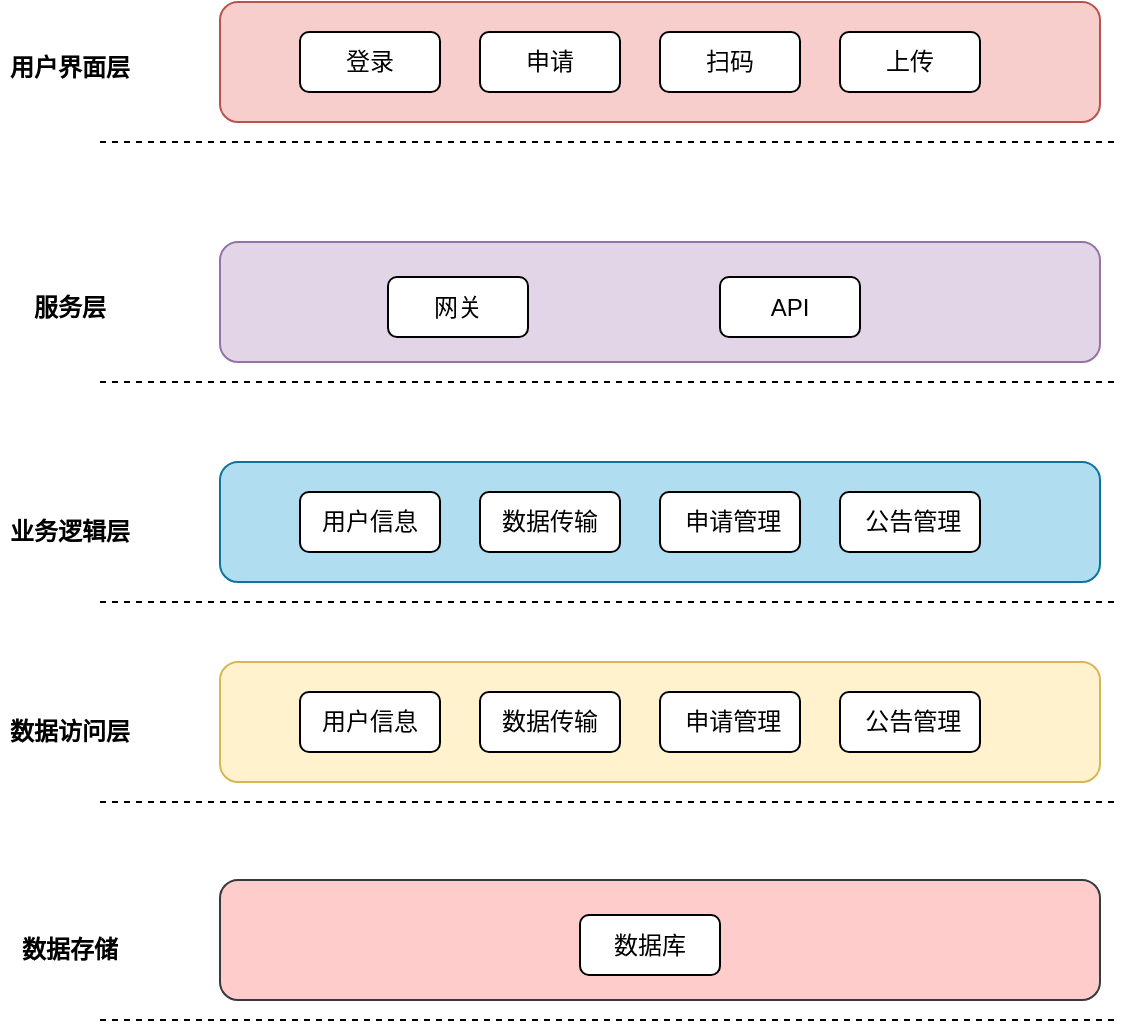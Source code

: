 <mxfile version="17.4.6" type="github">
  <diagram id="nVoad-soVBJq0G3bexUC" name="Page-1">
    <mxGraphModel dx="1038" dy="547" grid="1" gridSize="10" guides="1" tooltips="1" connect="1" arrows="1" fold="1" page="1" pageScale="1" pageWidth="827" pageHeight="1169" math="0" shadow="0">
      <root>
        <mxCell id="0" />
        <mxCell id="1" parent="0" />
        <mxCell id="fgh7MTlKyLZ9zczD1ho1-2" value="" style="endArrow=none;dashed=1;html=1;rounded=0;" edge="1" parent="1">
          <mxGeometry width="50" height="50" relative="1" as="geometry">
            <mxPoint x="200" y="180" as="sourcePoint" />
            <mxPoint x="710" y="180" as="targetPoint" />
          </mxGeometry>
        </mxCell>
        <mxCell id="fgh7MTlKyLZ9zczD1ho1-4" value="" style="rounded=1;whiteSpace=wrap;html=1;fillColor=#f8cecc;strokeColor=#b85450;" vertex="1" parent="1">
          <mxGeometry x="260" y="110" width="440" height="60" as="geometry" />
        </mxCell>
        <mxCell id="fgh7MTlKyLZ9zczD1ho1-5" value="登录" style="rounded=1;whiteSpace=wrap;html=1;" vertex="1" parent="1">
          <mxGeometry x="300" y="125" width="70" height="30" as="geometry" />
        </mxCell>
        <mxCell id="fgh7MTlKyLZ9zczD1ho1-6" value="申请" style="rounded=1;whiteSpace=wrap;html=1;" vertex="1" parent="1">
          <mxGeometry x="390" y="125" width="70" height="30" as="geometry" />
        </mxCell>
        <mxCell id="fgh7MTlKyLZ9zczD1ho1-7" value="扫码" style="rounded=1;whiteSpace=wrap;html=1;" vertex="1" parent="1">
          <mxGeometry x="480" y="125" width="70" height="30" as="geometry" />
        </mxCell>
        <mxCell id="fgh7MTlKyLZ9zczD1ho1-8" value="上传" style="rounded=1;whiteSpace=wrap;html=1;" vertex="1" parent="1">
          <mxGeometry x="570" y="125" width="70" height="30" as="geometry" />
        </mxCell>
        <mxCell id="fgh7MTlKyLZ9zczD1ho1-9" value="用户界面层" style="text;html=1;strokeColor=none;fillColor=none;align=center;verticalAlign=middle;whiteSpace=wrap;rounded=0;fontStyle=1" vertex="1" parent="1">
          <mxGeometry x="150" y="130" width="70" height="25" as="geometry" />
        </mxCell>
        <mxCell id="fgh7MTlKyLZ9zczD1ho1-10" value="" style="endArrow=none;dashed=1;html=1;rounded=0;" edge="1" parent="1">
          <mxGeometry width="50" height="50" relative="1" as="geometry">
            <mxPoint x="200" y="300" as="sourcePoint" />
            <mxPoint x="710" y="300" as="targetPoint" />
          </mxGeometry>
        </mxCell>
        <mxCell id="fgh7MTlKyLZ9zczD1ho1-11" value="" style="rounded=1;whiteSpace=wrap;html=1;fillColor=#e1d5e7;strokeColor=#9673a6;" vertex="1" parent="1">
          <mxGeometry x="260" y="230" width="440" height="60" as="geometry" />
        </mxCell>
        <mxCell id="fgh7MTlKyLZ9zczD1ho1-12" value="网关" style="rounded=1;whiteSpace=wrap;html=1;" vertex="1" parent="1">
          <mxGeometry x="344" y="247.5" width="70" height="30" as="geometry" />
        </mxCell>
        <mxCell id="fgh7MTlKyLZ9zczD1ho1-15" value="API" style="rounded=1;whiteSpace=wrap;html=1;" vertex="1" parent="1">
          <mxGeometry x="510" y="247.5" width="70" height="30" as="geometry" />
        </mxCell>
        <mxCell id="fgh7MTlKyLZ9zczD1ho1-16" value="服务层" style="text;html=1;strokeColor=none;fillColor=none;align=center;verticalAlign=middle;whiteSpace=wrap;rounded=0;fontStyle=1" vertex="1" parent="1">
          <mxGeometry x="150" y="250" width="70" height="25" as="geometry" />
        </mxCell>
        <mxCell id="fgh7MTlKyLZ9zczD1ho1-17" value="" style="endArrow=none;dashed=1;html=1;rounded=0;" edge="1" parent="1">
          <mxGeometry width="50" height="50" relative="1" as="geometry">
            <mxPoint x="200" y="410" as="sourcePoint" />
            <mxPoint x="710" y="410" as="targetPoint" />
          </mxGeometry>
        </mxCell>
        <mxCell id="fgh7MTlKyLZ9zczD1ho1-18" value="" style="rounded=1;whiteSpace=wrap;html=1;fillColor=#b1ddf0;strokeColor=#10739e;" vertex="1" parent="1">
          <mxGeometry x="260" y="340" width="440" height="60" as="geometry" />
        </mxCell>
        <mxCell id="fgh7MTlKyLZ9zczD1ho1-19" value="用户信息" style="rounded=1;whiteSpace=wrap;html=1;" vertex="1" parent="1">
          <mxGeometry x="300" y="355" width="70" height="30" as="geometry" />
        </mxCell>
        <mxCell id="fgh7MTlKyLZ9zczD1ho1-20" value="数据传输" style="rounded=1;whiteSpace=wrap;html=1;" vertex="1" parent="1">
          <mxGeometry x="390" y="355" width="70" height="30" as="geometry" />
        </mxCell>
        <mxCell id="fgh7MTlKyLZ9zczD1ho1-21" value="业务逻辑层" style="text;html=1;strokeColor=none;fillColor=none;align=center;verticalAlign=middle;whiteSpace=wrap;rounded=0;fontStyle=1" vertex="1" parent="1">
          <mxGeometry x="150" y="362.5" width="70" height="25" as="geometry" />
        </mxCell>
        <mxCell id="fgh7MTlKyLZ9zczD1ho1-22" value="&amp;nbsp;申请管理" style="rounded=1;whiteSpace=wrap;html=1;" vertex="1" parent="1">
          <mxGeometry x="480" y="355" width="70" height="30" as="geometry" />
        </mxCell>
        <mxCell id="fgh7MTlKyLZ9zczD1ho1-23" value="&amp;nbsp;公告管理" style="rounded=1;whiteSpace=wrap;html=1;" vertex="1" parent="1">
          <mxGeometry x="570" y="355" width="70" height="30" as="geometry" />
        </mxCell>
        <mxCell id="fgh7MTlKyLZ9zczD1ho1-24" value="" style="endArrow=none;dashed=1;html=1;rounded=0;" edge="1" parent="1">
          <mxGeometry width="50" height="50" relative="1" as="geometry">
            <mxPoint x="200" y="510.0" as="sourcePoint" />
            <mxPoint x="710" y="510.0" as="targetPoint" />
          </mxGeometry>
        </mxCell>
        <mxCell id="fgh7MTlKyLZ9zczD1ho1-25" value="" style="rounded=1;whiteSpace=wrap;html=1;fillColor=#fff2cc;strokeColor=#d6b656;" vertex="1" parent="1">
          <mxGeometry x="260" y="440" width="440" height="60" as="geometry" />
        </mxCell>
        <mxCell id="fgh7MTlKyLZ9zczD1ho1-26" value="用户信息" style="rounded=1;whiteSpace=wrap;html=1;" vertex="1" parent="1">
          <mxGeometry x="300" y="455" width="70" height="30" as="geometry" />
        </mxCell>
        <mxCell id="fgh7MTlKyLZ9zczD1ho1-27" value="数据传输" style="rounded=1;whiteSpace=wrap;html=1;" vertex="1" parent="1">
          <mxGeometry x="390" y="455" width="70" height="30" as="geometry" />
        </mxCell>
        <mxCell id="fgh7MTlKyLZ9zczD1ho1-28" value="数据访问层" style="text;html=1;strokeColor=none;fillColor=none;align=center;verticalAlign=middle;whiteSpace=wrap;rounded=0;fontStyle=1" vertex="1" parent="1">
          <mxGeometry x="150" y="462.5" width="70" height="25" as="geometry" />
        </mxCell>
        <mxCell id="fgh7MTlKyLZ9zczD1ho1-29" value="&amp;nbsp;申请管理" style="rounded=1;whiteSpace=wrap;html=1;" vertex="1" parent="1">
          <mxGeometry x="480" y="455" width="70" height="30" as="geometry" />
        </mxCell>
        <mxCell id="fgh7MTlKyLZ9zczD1ho1-30" value="&amp;nbsp;公告管理" style="rounded=1;whiteSpace=wrap;html=1;" vertex="1" parent="1">
          <mxGeometry x="570" y="455" width="70" height="30" as="geometry" />
        </mxCell>
        <mxCell id="fgh7MTlKyLZ9zczD1ho1-31" value="" style="endArrow=none;dashed=1;html=1;rounded=0;" edge="1" parent="1">
          <mxGeometry width="50" height="50" relative="1" as="geometry">
            <mxPoint x="200" y="619.0" as="sourcePoint" />
            <mxPoint x="710" y="619.0" as="targetPoint" />
          </mxGeometry>
        </mxCell>
        <mxCell id="fgh7MTlKyLZ9zczD1ho1-32" value="" style="rounded=1;whiteSpace=wrap;html=1;fillColor=#ffcccc;strokeColor=#36393d;" vertex="1" parent="1">
          <mxGeometry x="260" y="549" width="440" height="60" as="geometry" />
        </mxCell>
        <mxCell id="fgh7MTlKyLZ9zczD1ho1-33" value="数据库" style="rounded=1;whiteSpace=wrap;html=1;" vertex="1" parent="1">
          <mxGeometry x="440" y="566.5" width="70" height="30" as="geometry" />
        </mxCell>
        <mxCell id="fgh7MTlKyLZ9zczD1ho1-35" value="数据存储" style="text;html=1;strokeColor=none;fillColor=none;align=center;verticalAlign=middle;whiteSpace=wrap;rounded=0;fontStyle=1" vertex="1" parent="1">
          <mxGeometry x="150" y="571.5" width="70" height="25" as="geometry" />
        </mxCell>
      </root>
    </mxGraphModel>
  </diagram>
</mxfile>
